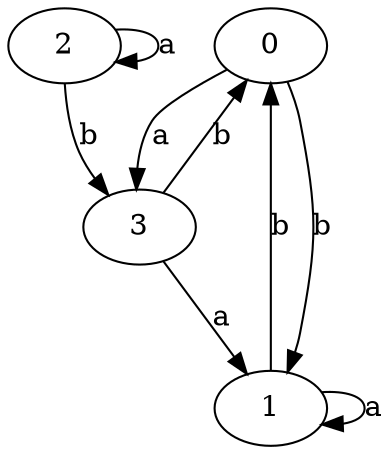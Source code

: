 digraph {
 ranksep=0.5;
 d2tdocpreamble = "\usetikzlibrary{automata}";
 d2tfigpreamble = "\tikzstyle{every state}= [ draw=blue!50,very thick,fill=blue!20]  \tikzstyle{auto}= [fill=white]";
 node [style="state"];
 edge [lblstyle="auto",topath="bend right", len=4  ]
  "0" [label="0",];
  "1" [label="1",];
  "2" [label="2",];
  "3" [label="3",style = "state, initial, accepting"];
  "0" -> "1" [label="b"];
  "0" -> "3" [label="a"];
  "1" -> "0" [label="b"];
  "1" -> "1" [label="a",topath="loop above"];
  "2" -> "2" [label="a",topath="loop above"];
  "2" -> "3" [label="b"];
  "3" -> "0" [label="b"];
  "3" -> "1" [label="a"];
}